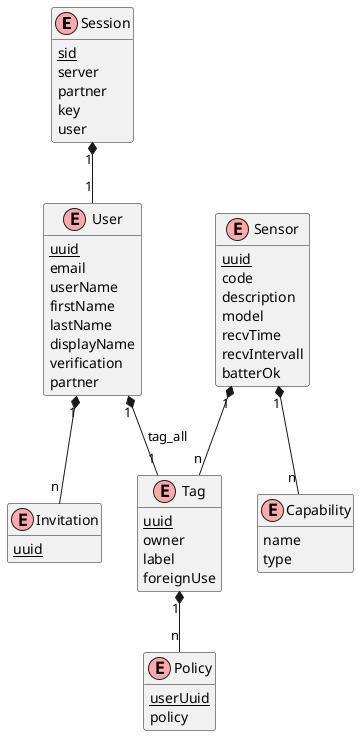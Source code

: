 @startuml
!define entity(x) class x << (E,#FFAAAA) >>
!define PK(x) <u>x</u>
hide methods
hide stereotypes

entity(Session) {
  PK(sid)
  server
  partner
  key
  user
}

entity(User) {
  PK(uuid)
  email
  userName
  firstName
  lastName
  displayName
  verification
  partner
}

entity(Sensor) {
  PK(uuid)
  code
  description
  model
  recvTime
  recvIntervall
  batterOk
}

entity(Tag) {
  PK(uuid)
  owner
  label
  foreignUse
  
}

entity(Invitation) {
  PK(uuid)
}

entity(Capability) {
  name
  type
}

entity(Policy) {
  PK(userUuid)
  policy

}

Session "1" *-- "1" User
User "1" *-- "n" Invitation
User "1" *-- "1" Tag : tag_all
Sensor "1" *-- "n" Capability
Sensor "1" *-- "n" Tag
Tag "1" *-- "n" Policy
@enduml

